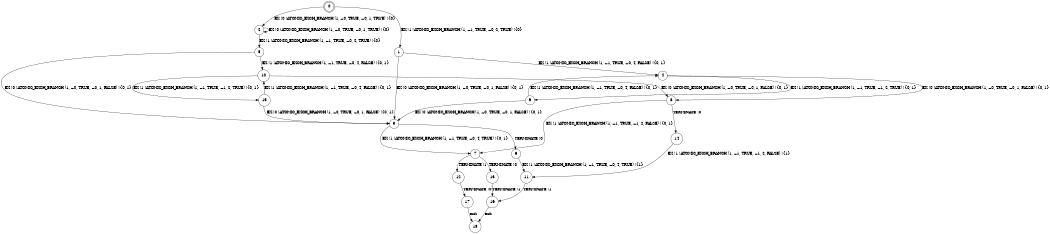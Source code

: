 digraph BCG {
size = "7, 10.5";
center = TRUE;
node [shape = circle];
0 [peripheries = 2];
0 -> 1 [label = "EX !1 !ATOMIC_EXCH_BRANCH (1, +1, TRUE, +0, 2, TRUE) !{0}"];
0 -> 2 [label = "EX !0 !ATOMIC_EXCH_BRANCH (1, +0, TRUE, +0, 1, TRUE) !{0}"];
1 -> 3 [label = "EX !0 !ATOMIC_EXCH_BRANCH (1, +0, TRUE, +0, 1, FALSE) !{0, 1}"];
1 -> 4 [label = "EX !1 !ATOMIC_EXCH_BRANCH (1, +1, TRUE, +0, 4, FALSE) !{0, 1}"];
2 -> 5 [label = "EX !1 !ATOMIC_EXCH_BRANCH (1, +1, TRUE, +0, 2, TRUE) !{0}"];
2 -> 2 [label = "EX !0 !ATOMIC_EXCH_BRANCH (1, +0, TRUE, +0, 1, TRUE) !{0}"];
3 -> 6 [label = "TERMINATE !0"];
3 -> 7 [label = "EX !1 !ATOMIC_EXCH_BRANCH (1, +1, TRUE, +0, 4, TRUE) !{0, 1}"];
4 -> 8 [label = "EX !0 !ATOMIC_EXCH_BRANCH (1, +0, TRUE, +0, 1, FALSE) !{0, 1}"];
4 -> 9 [label = "EX !1 !ATOMIC_EXCH_BRANCH (1, +1, TRUE, +1, 2, TRUE) !{0, 1}"];
5 -> 10 [label = "EX !1 !ATOMIC_EXCH_BRANCH (1, +1, TRUE, +0, 4, FALSE) !{0, 1}"];
5 -> 3 [label = "EX !0 !ATOMIC_EXCH_BRANCH (1, +0, TRUE, +0, 1, FALSE) !{0, 1}"];
6 -> 11 [label = "EX !1 !ATOMIC_EXCH_BRANCH (1, +1, TRUE, +0, 4, TRUE) !{1}"];
7 -> 12 [label = "TERMINATE !1"];
7 -> 13 [label = "TERMINATE !0"];
8 -> 14 [label = "TERMINATE !0"];
8 -> 7 [label = "EX !1 !ATOMIC_EXCH_BRANCH (1, +1, TRUE, +1, 2, FALSE) !{0, 1}"];
9 -> 3 [label = "EX !0 !ATOMIC_EXCH_BRANCH (1, +0, TRUE, +0, 1, FALSE) !{0, 1}"];
9 -> 4 [label = "EX !1 !ATOMIC_EXCH_BRANCH (1, +1, TRUE, +0, 4, FALSE) !{0, 1}"];
10 -> 15 [label = "EX !1 !ATOMIC_EXCH_BRANCH (1, +1, TRUE, +1, 2, TRUE) !{0, 1}"];
10 -> 8 [label = "EX !0 !ATOMIC_EXCH_BRANCH (1, +0, TRUE, +0, 1, FALSE) !{0, 1}"];
11 -> 16 [label = "TERMINATE !1"];
12 -> 17 [label = "TERMINATE !0"];
13 -> 16 [label = "TERMINATE !1"];
14 -> 11 [label = "EX !1 !ATOMIC_EXCH_BRANCH (1, +1, TRUE, +1, 2, FALSE) !{1}"];
15 -> 10 [label = "EX !1 !ATOMIC_EXCH_BRANCH (1, +1, TRUE, +0, 4, FALSE) !{0, 1}"];
15 -> 3 [label = "EX !0 !ATOMIC_EXCH_BRANCH (1, +0, TRUE, +0, 1, FALSE) !{0, 1}"];
16 -> 18 [label = "exit"];
17 -> 18 [label = "exit"];
}
